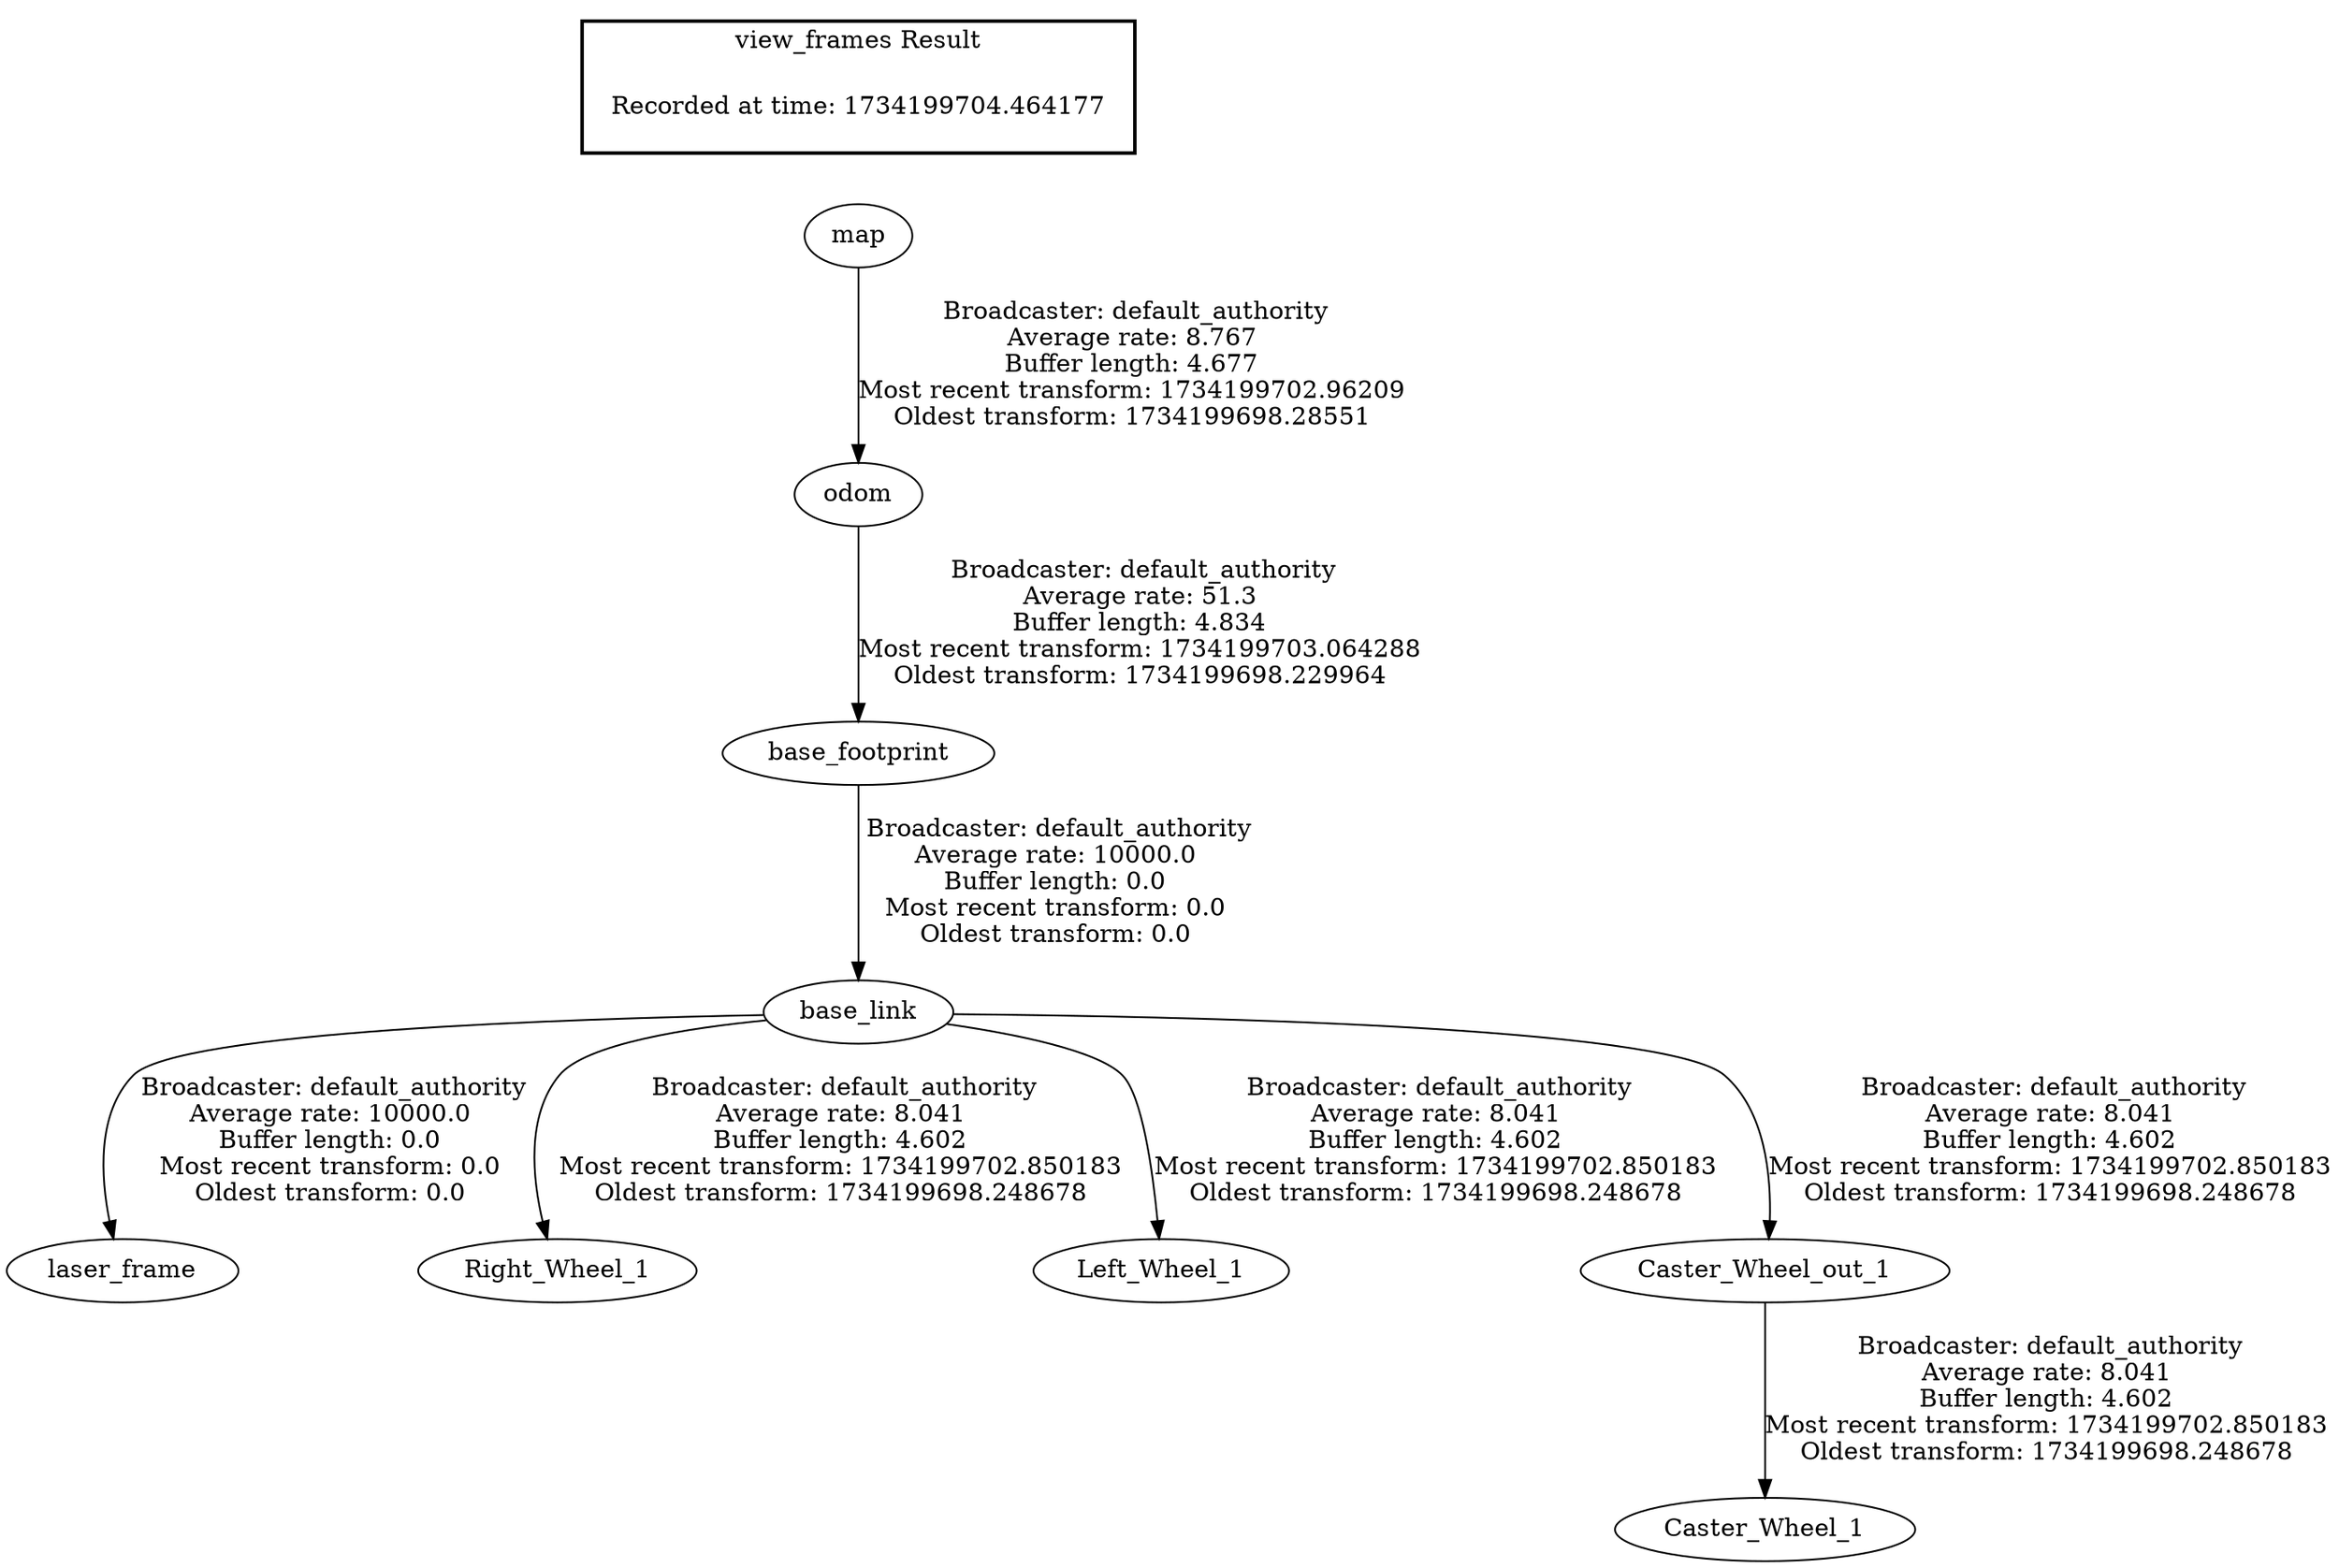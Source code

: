 digraph G {
"odom" -> "base_footprint"[label=" Broadcaster: default_authority\nAverage rate: 51.3\nBuffer length: 4.834\nMost recent transform: 1734199703.064288\nOldest transform: 1734199698.229964\n"];
"map" -> "odom"[label=" Broadcaster: default_authority\nAverage rate: 8.767\nBuffer length: 4.677\nMost recent transform: 1734199702.96209\nOldest transform: 1734199698.28551\n"];
"base_footprint" -> "base_link"[label=" Broadcaster: default_authority\nAverage rate: 10000.0\nBuffer length: 0.0\nMost recent transform: 0.0\nOldest transform: 0.0\n"];
"base_link" -> "laser_frame"[label=" Broadcaster: default_authority\nAverage rate: 10000.0\nBuffer length: 0.0\nMost recent transform: 0.0\nOldest transform: 0.0\n"];
"base_link" -> "Right_Wheel_1"[label=" Broadcaster: default_authority\nAverage rate: 8.041\nBuffer length: 4.602\nMost recent transform: 1734199702.850183\nOldest transform: 1734199698.248678\n"];
"base_link" -> "Left_Wheel_1"[label=" Broadcaster: default_authority\nAverage rate: 8.041\nBuffer length: 4.602\nMost recent transform: 1734199702.850183\nOldest transform: 1734199698.248678\n"];
"Caster_Wheel_out_1" -> "Caster_Wheel_1"[label=" Broadcaster: default_authority\nAverage rate: 8.041\nBuffer length: 4.602\nMost recent transform: 1734199702.850183\nOldest transform: 1734199698.248678\n"];
"base_link" -> "Caster_Wheel_out_1"[label=" Broadcaster: default_authority\nAverage rate: 8.041\nBuffer length: 4.602\nMost recent transform: 1734199702.850183\nOldest transform: 1734199698.248678\n"];
edge [style=invis];
 subgraph cluster_legend { style=bold; color=black; label ="view_frames Result";
"Recorded at time: 1734199704.464177"[ shape=plaintext ] ;
}->"map";
}